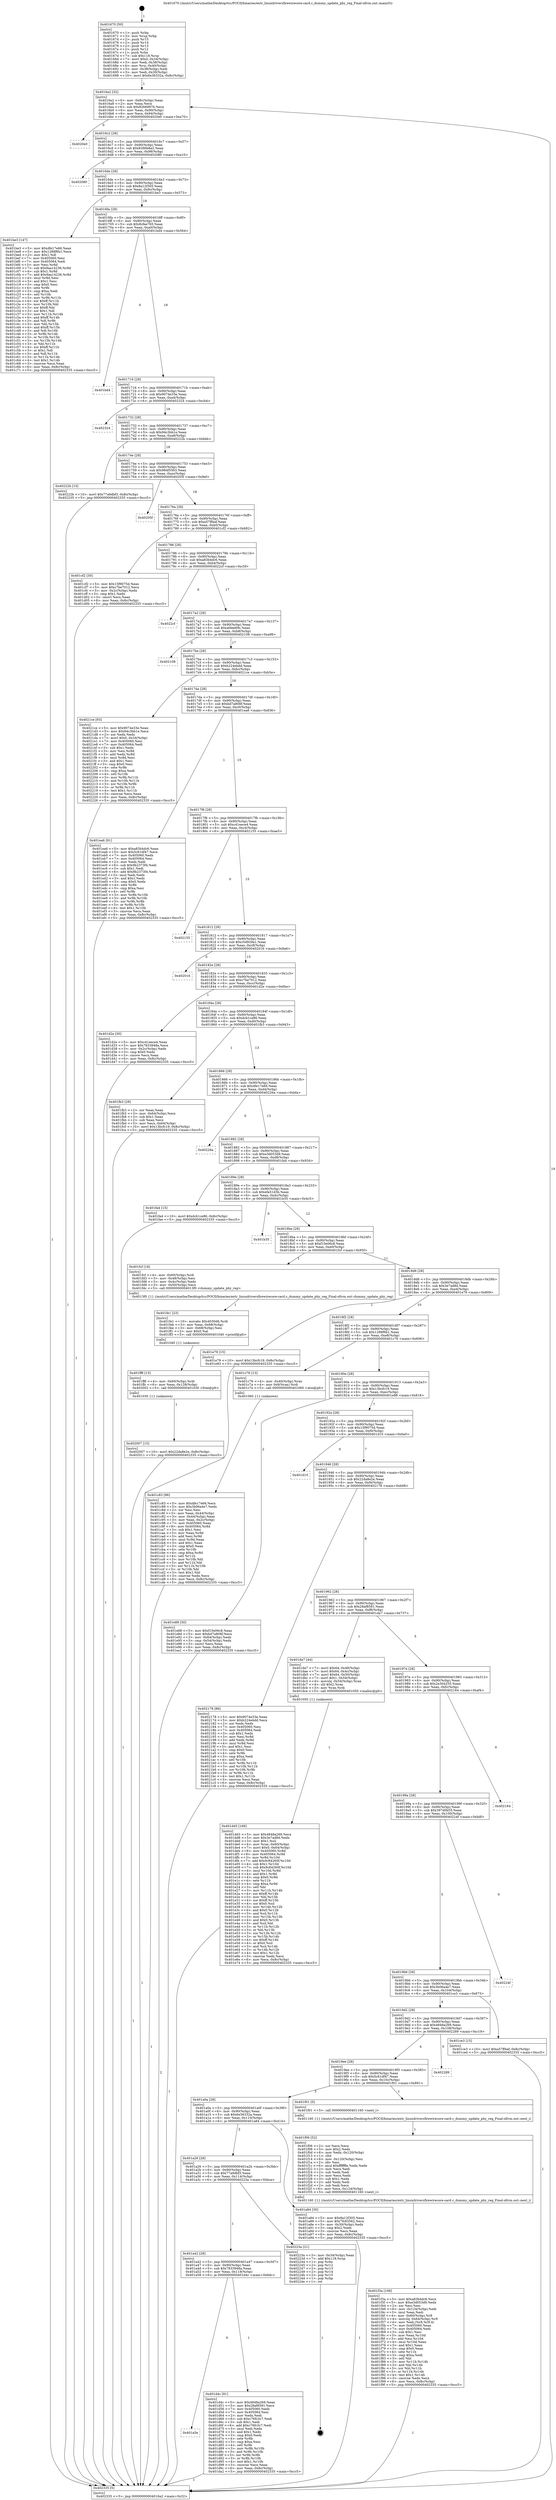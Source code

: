digraph "0x401670" {
  label = "0x401670 (/mnt/c/Users/mathe/Desktop/tcc/POCII/binaries/extr_linuxdriversfirewirecore-card.c_dummy_update_phy_reg_Final-ollvm.out::main(0))"
  labelloc = "t"
  node[shape=record]

  Entry [label="",width=0.3,height=0.3,shape=circle,fillcolor=black,style=filled]
  "0x4016a2" [label="{
     0x4016a2 [32]\l
     | [instrs]\l
     &nbsp;&nbsp;0x4016a2 \<+6\>: mov -0x8c(%rbp),%eax\l
     &nbsp;&nbsp;0x4016a8 \<+2\>: mov %eax,%ecx\l
     &nbsp;&nbsp;0x4016aa \<+6\>: sub $0x82669976,%ecx\l
     &nbsp;&nbsp;0x4016b0 \<+6\>: mov %eax,-0x90(%rbp)\l
     &nbsp;&nbsp;0x4016b6 \<+6\>: mov %ecx,-0x94(%rbp)\l
     &nbsp;&nbsp;0x4016bc \<+6\>: je 00000000004020e0 \<main+0xa70\>\l
  }"]
  "0x4020e0" [label="{
     0x4020e0\l
  }", style=dashed]
  "0x4016c2" [label="{
     0x4016c2 [28]\l
     | [instrs]\l
     &nbsp;&nbsp;0x4016c2 \<+5\>: jmp 00000000004016c7 \<main+0x57\>\l
     &nbsp;&nbsp;0x4016c7 \<+6\>: mov -0x90(%rbp),%eax\l
     &nbsp;&nbsp;0x4016cd \<+5\>: sub $0x8266b8a2,%eax\l
     &nbsp;&nbsp;0x4016d2 \<+6\>: mov %eax,-0x98(%rbp)\l
     &nbsp;&nbsp;0x4016d8 \<+6\>: je 0000000000402080 \<main+0xa10\>\l
  }"]
  Exit [label="",width=0.3,height=0.3,shape=circle,fillcolor=black,style=filled,peripheries=2]
  "0x402080" [label="{
     0x402080\l
  }", style=dashed]
  "0x4016de" [label="{
     0x4016de [28]\l
     | [instrs]\l
     &nbsp;&nbsp;0x4016de \<+5\>: jmp 00000000004016e3 \<main+0x73\>\l
     &nbsp;&nbsp;0x4016e3 \<+6\>: mov -0x90(%rbp),%eax\l
     &nbsp;&nbsp;0x4016e9 \<+5\>: sub $0x8a12f305,%eax\l
     &nbsp;&nbsp;0x4016ee \<+6\>: mov %eax,-0x9c(%rbp)\l
     &nbsp;&nbsp;0x4016f4 \<+6\>: je 0000000000401be3 \<main+0x573\>\l
  }"]
  "0x402007" [label="{
     0x402007 [15]\l
     | [instrs]\l
     &nbsp;&nbsp;0x402007 \<+10\>: movl $0x22da8e2e,-0x8c(%rbp)\l
     &nbsp;&nbsp;0x402011 \<+5\>: jmp 0000000000402335 \<main+0xcc5\>\l
  }"]
  "0x401be3" [label="{
     0x401be3 [147]\l
     | [instrs]\l
     &nbsp;&nbsp;0x401be3 \<+5\>: mov $0xdfe17e66,%eax\l
     &nbsp;&nbsp;0x401be8 \<+5\>: mov $0x1288f6b1,%ecx\l
     &nbsp;&nbsp;0x401bed \<+2\>: mov $0x1,%dl\l
     &nbsp;&nbsp;0x401bef \<+7\>: mov 0x405060,%esi\l
     &nbsp;&nbsp;0x401bf6 \<+7\>: mov 0x405064,%edi\l
     &nbsp;&nbsp;0x401bfd \<+3\>: mov %esi,%r8d\l
     &nbsp;&nbsp;0x401c00 \<+7\>: sub $0x9aa14236,%r8d\l
     &nbsp;&nbsp;0x401c07 \<+4\>: sub $0x1,%r8d\l
     &nbsp;&nbsp;0x401c0b \<+7\>: add $0x9aa14236,%r8d\l
     &nbsp;&nbsp;0x401c12 \<+4\>: imul %r8d,%esi\l
     &nbsp;&nbsp;0x401c16 \<+3\>: and $0x1,%esi\l
     &nbsp;&nbsp;0x401c19 \<+3\>: cmp $0x0,%esi\l
     &nbsp;&nbsp;0x401c1c \<+4\>: sete %r9b\l
     &nbsp;&nbsp;0x401c20 \<+3\>: cmp $0xa,%edi\l
     &nbsp;&nbsp;0x401c23 \<+4\>: setl %r10b\l
     &nbsp;&nbsp;0x401c27 \<+3\>: mov %r9b,%r11b\l
     &nbsp;&nbsp;0x401c2a \<+4\>: xor $0xff,%r11b\l
     &nbsp;&nbsp;0x401c2e \<+3\>: mov %r10b,%bl\l
     &nbsp;&nbsp;0x401c31 \<+3\>: xor $0xff,%bl\l
     &nbsp;&nbsp;0x401c34 \<+3\>: xor $0x1,%dl\l
     &nbsp;&nbsp;0x401c37 \<+3\>: mov %r11b,%r14b\l
     &nbsp;&nbsp;0x401c3a \<+4\>: and $0xff,%r14b\l
     &nbsp;&nbsp;0x401c3e \<+3\>: and %dl,%r9b\l
     &nbsp;&nbsp;0x401c41 \<+3\>: mov %bl,%r15b\l
     &nbsp;&nbsp;0x401c44 \<+4\>: and $0xff,%r15b\l
     &nbsp;&nbsp;0x401c48 \<+3\>: and %dl,%r10b\l
     &nbsp;&nbsp;0x401c4b \<+3\>: or %r9b,%r14b\l
     &nbsp;&nbsp;0x401c4e \<+3\>: or %r10b,%r15b\l
     &nbsp;&nbsp;0x401c51 \<+3\>: xor %r15b,%r14b\l
     &nbsp;&nbsp;0x401c54 \<+3\>: or %bl,%r11b\l
     &nbsp;&nbsp;0x401c57 \<+4\>: xor $0xff,%r11b\l
     &nbsp;&nbsp;0x401c5b \<+3\>: or $0x1,%dl\l
     &nbsp;&nbsp;0x401c5e \<+3\>: and %dl,%r11b\l
     &nbsp;&nbsp;0x401c61 \<+3\>: or %r11b,%r14b\l
     &nbsp;&nbsp;0x401c64 \<+4\>: test $0x1,%r14b\l
     &nbsp;&nbsp;0x401c68 \<+3\>: cmovne %ecx,%eax\l
     &nbsp;&nbsp;0x401c6b \<+6\>: mov %eax,-0x8c(%rbp)\l
     &nbsp;&nbsp;0x401c71 \<+5\>: jmp 0000000000402335 \<main+0xcc5\>\l
  }"]
  "0x4016fa" [label="{
     0x4016fa [28]\l
     | [instrs]\l
     &nbsp;&nbsp;0x4016fa \<+5\>: jmp 00000000004016ff \<main+0x8f\>\l
     &nbsp;&nbsp;0x4016ff \<+6\>: mov -0x90(%rbp),%eax\l
     &nbsp;&nbsp;0x401705 \<+5\>: sub $0x8cfee765,%eax\l
     &nbsp;&nbsp;0x40170a \<+6\>: mov %eax,-0xa0(%rbp)\l
     &nbsp;&nbsp;0x401710 \<+6\>: je 0000000000401bd4 \<main+0x564\>\l
  }"]
  "0x401ff8" [label="{
     0x401ff8 [15]\l
     | [instrs]\l
     &nbsp;&nbsp;0x401ff8 \<+4\>: mov -0x60(%rbp),%rdi\l
     &nbsp;&nbsp;0x401ffc \<+6\>: mov %eax,-0x128(%rbp)\l
     &nbsp;&nbsp;0x402002 \<+5\>: call 0000000000401030 \<free@plt\>\l
     | [calls]\l
     &nbsp;&nbsp;0x401030 \{1\} (unknown)\l
  }"]
  "0x401bd4" [label="{
     0x401bd4\l
  }", style=dashed]
  "0x401716" [label="{
     0x401716 [28]\l
     | [instrs]\l
     &nbsp;&nbsp;0x401716 \<+5\>: jmp 000000000040171b \<main+0xab\>\l
     &nbsp;&nbsp;0x40171b \<+6\>: mov -0x90(%rbp),%eax\l
     &nbsp;&nbsp;0x401721 \<+5\>: sub $0x9074e33e,%eax\l
     &nbsp;&nbsp;0x401726 \<+6\>: mov %eax,-0xa4(%rbp)\l
     &nbsp;&nbsp;0x40172c \<+6\>: je 0000000000402324 \<main+0xcb4\>\l
  }"]
  "0x401fe1" [label="{
     0x401fe1 [23]\l
     | [instrs]\l
     &nbsp;&nbsp;0x401fe1 \<+10\>: movabs $0x4030d6,%rdi\l
     &nbsp;&nbsp;0x401feb \<+3\>: mov %eax,-0x68(%rbp)\l
     &nbsp;&nbsp;0x401fee \<+3\>: mov -0x68(%rbp),%esi\l
     &nbsp;&nbsp;0x401ff1 \<+2\>: mov $0x0,%al\l
     &nbsp;&nbsp;0x401ff3 \<+5\>: call 0000000000401040 \<printf@plt\>\l
     | [calls]\l
     &nbsp;&nbsp;0x401040 \{1\} (unknown)\l
  }"]
  "0x402324" [label="{
     0x402324\l
  }", style=dashed]
  "0x401732" [label="{
     0x401732 [28]\l
     | [instrs]\l
     &nbsp;&nbsp;0x401732 \<+5\>: jmp 0000000000401737 \<main+0xc7\>\l
     &nbsp;&nbsp;0x401737 \<+6\>: mov -0x90(%rbp),%eax\l
     &nbsp;&nbsp;0x40173d \<+5\>: sub $0x94c3bb1e,%eax\l
     &nbsp;&nbsp;0x401742 \<+6\>: mov %eax,-0xa8(%rbp)\l
     &nbsp;&nbsp;0x401748 \<+6\>: je 000000000040222b \<main+0xbbb\>\l
  }"]
  "0x401f3a" [label="{
     0x401f3a [106]\l
     | [instrs]\l
     &nbsp;&nbsp;0x401f3a \<+5\>: mov $0xa83b4dc6,%ecx\l
     &nbsp;&nbsp;0x401f3f \<+5\>: mov $0xe3d053d9,%edx\l
     &nbsp;&nbsp;0x401f44 \<+2\>: xor %esi,%esi\l
     &nbsp;&nbsp;0x401f46 \<+6\>: mov -0x124(%rbp),%edi\l
     &nbsp;&nbsp;0x401f4c \<+3\>: imul %eax,%edi\l
     &nbsp;&nbsp;0x401f4f \<+4\>: mov -0x60(%rbp),%r8\l
     &nbsp;&nbsp;0x401f53 \<+4\>: movslq -0x64(%rbp),%r9\l
     &nbsp;&nbsp;0x401f57 \<+4\>: mov %edi,(%r8,%r9,4)\l
     &nbsp;&nbsp;0x401f5b \<+7\>: mov 0x405060,%eax\l
     &nbsp;&nbsp;0x401f62 \<+7\>: mov 0x405064,%edi\l
     &nbsp;&nbsp;0x401f69 \<+3\>: sub $0x1,%esi\l
     &nbsp;&nbsp;0x401f6c \<+3\>: mov %eax,%r10d\l
     &nbsp;&nbsp;0x401f6f \<+3\>: add %esi,%r10d\l
     &nbsp;&nbsp;0x401f72 \<+4\>: imul %r10d,%eax\l
     &nbsp;&nbsp;0x401f76 \<+3\>: and $0x1,%eax\l
     &nbsp;&nbsp;0x401f79 \<+3\>: cmp $0x0,%eax\l
     &nbsp;&nbsp;0x401f7c \<+4\>: sete %r11b\l
     &nbsp;&nbsp;0x401f80 \<+3\>: cmp $0xa,%edi\l
     &nbsp;&nbsp;0x401f83 \<+3\>: setl %bl\l
     &nbsp;&nbsp;0x401f86 \<+3\>: mov %r11b,%r14b\l
     &nbsp;&nbsp;0x401f89 \<+3\>: and %bl,%r14b\l
     &nbsp;&nbsp;0x401f8c \<+3\>: xor %bl,%r11b\l
     &nbsp;&nbsp;0x401f8f \<+3\>: or %r11b,%r14b\l
     &nbsp;&nbsp;0x401f92 \<+4\>: test $0x1,%r14b\l
     &nbsp;&nbsp;0x401f96 \<+3\>: cmovne %edx,%ecx\l
     &nbsp;&nbsp;0x401f99 \<+6\>: mov %ecx,-0x8c(%rbp)\l
     &nbsp;&nbsp;0x401f9f \<+5\>: jmp 0000000000402335 \<main+0xcc5\>\l
  }"]
  "0x40222b" [label="{
     0x40222b [15]\l
     | [instrs]\l
     &nbsp;&nbsp;0x40222b \<+10\>: movl $0x77a9dbf3,-0x8c(%rbp)\l
     &nbsp;&nbsp;0x402235 \<+5\>: jmp 0000000000402335 \<main+0xcc5\>\l
  }"]
  "0x40174e" [label="{
     0x40174e [28]\l
     | [instrs]\l
     &nbsp;&nbsp;0x40174e \<+5\>: jmp 0000000000401753 \<main+0xe3\>\l
     &nbsp;&nbsp;0x401753 \<+6\>: mov -0x90(%rbp),%eax\l
     &nbsp;&nbsp;0x401759 \<+5\>: sub $0x984f5563,%eax\l
     &nbsp;&nbsp;0x40175e \<+6\>: mov %eax,-0xac(%rbp)\l
     &nbsp;&nbsp;0x401764 \<+6\>: je 000000000040205f \<main+0x9ef\>\l
  }"]
  "0x401f06" [label="{
     0x401f06 [52]\l
     | [instrs]\l
     &nbsp;&nbsp;0x401f06 \<+2\>: xor %ecx,%ecx\l
     &nbsp;&nbsp;0x401f08 \<+5\>: mov $0x2,%edx\l
     &nbsp;&nbsp;0x401f0d \<+6\>: mov %edx,-0x120(%rbp)\l
     &nbsp;&nbsp;0x401f13 \<+1\>: cltd\l
     &nbsp;&nbsp;0x401f14 \<+6\>: mov -0x120(%rbp),%esi\l
     &nbsp;&nbsp;0x401f1a \<+2\>: idiv %esi\l
     &nbsp;&nbsp;0x401f1c \<+6\>: imul $0xfffffffe,%edx,%edx\l
     &nbsp;&nbsp;0x401f22 \<+2\>: mov %ecx,%edi\l
     &nbsp;&nbsp;0x401f24 \<+2\>: sub %edx,%edi\l
     &nbsp;&nbsp;0x401f26 \<+2\>: mov %ecx,%edx\l
     &nbsp;&nbsp;0x401f28 \<+3\>: sub $0x1,%edx\l
     &nbsp;&nbsp;0x401f2b \<+2\>: add %edx,%edi\l
     &nbsp;&nbsp;0x401f2d \<+2\>: sub %edi,%ecx\l
     &nbsp;&nbsp;0x401f2f \<+6\>: mov %ecx,-0x124(%rbp)\l
     &nbsp;&nbsp;0x401f35 \<+5\>: call 0000000000401160 \<next_i\>\l
     | [calls]\l
     &nbsp;&nbsp;0x401160 \{1\} (/mnt/c/Users/mathe/Desktop/tcc/POCII/binaries/extr_linuxdriversfirewirecore-card.c_dummy_update_phy_reg_Final-ollvm.out::next_i)\l
  }"]
  "0x40205f" [label="{
     0x40205f\l
  }", style=dashed]
  "0x40176a" [label="{
     0x40176a [28]\l
     | [instrs]\l
     &nbsp;&nbsp;0x40176a \<+5\>: jmp 000000000040176f \<main+0xff\>\l
     &nbsp;&nbsp;0x40176f \<+6\>: mov -0x90(%rbp),%eax\l
     &nbsp;&nbsp;0x401775 \<+5\>: sub $0xa57ff4af,%eax\l
     &nbsp;&nbsp;0x40177a \<+6\>: mov %eax,-0xb0(%rbp)\l
     &nbsp;&nbsp;0x401780 \<+6\>: je 0000000000401cf2 \<main+0x682\>\l
  }"]
  "0x401dd3" [label="{
     0x401dd3 [166]\l
     | [instrs]\l
     &nbsp;&nbsp;0x401dd3 \<+5\>: mov $0x4848a269,%ecx\l
     &nbsp;&nbsp;0x401dd8 \<+5\>: mov $0x3e7ad8d,%edx\l
     &nbsp;&nbsp;0x401ddd \<+3\>: mov $0x1,%sil\l
     &nbsp;&nbsp;0x401de0 \<+4\>: mov %rax,-0x60(%rbp)\l
     &nbsp;&nbsp;0x401de4 \<+7\>: movl $0x0,-0x64(%rbp)\l
     &nbsp;&nbsp;0x401deb \<+8\>: mov 0x405060,%r8d\l
     &nbsp;&nbsp;0x401df3 \<+8\>: mov 0x405064,%r9d\l
     &nbsp;&nbsp;0x401dfb \<+3\>: mov %r8d,%r10d\l
     &nbsp;&nbsp;0x401dfe \<+7\>: add $0x9c84260f,%r10d\l
     &nbsp;&nbsp;0x401e05 \<+4\>: sub $0x1,%r10d\l
     &nbsp;&nbsp;0x401e09 \<+7\>: sub $0x9c84260f,%r10d\l
     &nbsp;&nbsp;0x401e10 \<+4\>: imul %r10d,%r8d\l
     &nbsp;&nbsp;0x401e14 \<+4\>: and $0x1,%r8d\l
     &nbsp;&nbsp;0x401e18 \<+4\>: cmp $0x0,%r8d\l
     &nbsp;&nbsp;0x401e1c \<+4\>: sete %r11b\l
     &nbsp;&nbsp;0x401e20 \<+4\>: cmp $0xa,%r9d\l
     &nbsp;&nbsp;0x401e24 \<+3\>: setl %bl\l
     &nbsp;&nbsp;0x401e27 \<+3\>: mov %r11b,%r14b\l
     &nbsp;&nbsp;0x401e2a \<+4\>: xor $0xff,%r14b\l
     &nbsp;&nbsp;0x401e2e \<+3\>: mov %bl,%r15b\l
     &nbsp;&nbsp;0x401e31 \<+4\>: xor $0xff,%r15b\l
     &nbsp;&nbsp;0x401e35 \<+4\>: xor $0x0,%sil\l
     &nbsp;&nbsp;0x401e39 \<+3\>: mov %r14b,%r12b\l
     &nbsp;&nbsp;0x401e3c \<+4\>: and $0x0,%r12b\l
     &nbsp;&nbsp;0x401e40 \<+3\>: and %sil,%r11b\l
     &nbsp;&nbsp;0x401e43 \<+3\>: mov %r15b,%r13b\l
     &nbsp;&nbsp;0x401e46 \<+4\>: and $0x0,%r13b\l
     &nbsp;&nbsp;0x401e4a \<+3\>: and %sil,%bl\l
     &nbsp;&nbsp;0x401e4d \<+3\>: or %r11b,%r12b\l
     &nbsp;&nbsp;0x401e50 \<+3\>: or %bl,%r13b\l
     &nbsp;&nbsp;0x401e53 \<+3\>: xor %r13b,%r12b\l
     &nbsp;&nbsp;0x401e56 \<+3\>: or %r15b,%r14b\l
     &nbsp;&nbsp;0x401e59 \<+4\>: xor $0xff,%r14b\l
     &nbsp;&nbsp;0x401e5d \<+4\>: or $0x0,%sil\l
     &nbsp;&nbsp;0x401e61 \<+3\>: and %sil,%r14b\l
     &nbsp;&nbsp;0x401e64 \<+3\>: or %r14b,%r12b\l
     &nbsp;&nbsp;0x401e67 \<+4\>: test $0x1,%r12b\l
     &nbsp;&nbsp;0x401e6b \<+3\>: cmovne %edx,%ecx\l
     &nbsp;&nbsp;0x401e6e \<+6\>: mov %ecx,-0x8c(%rbp)\l
     &nbsp;&nbsp;0x401e74 \<+5\>: jmp 0000000000402335 \<main+0xcc5\>\l
  }"]
  "0x401cf2" [label="{
     0x401cf2 [30]\l
     | [instrs]\l
     &nbsp;&nbsp;0x401cf2 \<+5\>: mov $0x15f9075d,%eax\l
     &nbsp;&nbsp;0x401cf7 \<+5\>: mov $0xc7be7012,%ecx\l
     &nbsp;&nbsp;0x401cfc \<+3\>: mov -0x2c(%rbp),%edx\l
     &nbsp;&nbsp;0x401cff \<+3\>: cmp $0x1,%edx\l
     &nbsp;&nbsp;0x401d02 \<+3\>: cmovl %ecx,%eax\l
     &nbsp;&nbsp;0x401d05 \<+6\>: mov %eax,-0x8c(%rbp)\l
     &nbsp;&nbsp;0x401d0b \<+5\>: jmp 0000000000402335 \<main+0xcc5\>\l
  }"]
  "0x401786" [label="{
     0x401786 [28]\l
     | [instrs]\l
     &nbsp;&nbsp;0x401786 \<+5\>: jmp 000000000040178b \<main+0x11b\>\l
     &nbsp;&nbsp;0x40178b \<+6\>: mov -0x90(%rbp),%eax\l
     &nbsp;&nbsp;0x401791 \<+5\>: sub $0xa83b4dc6,%eax\l
     &nbsp;&nbsp;0x401796 \<+6\>: mov %eax,-0xb4(%rbp)\l
     &nbsp;&nbsp;0x40179c \<+6\>: je 00000000004022cf \<main+0xc5f\>\l
  }"]
  "0x401a5e" [label="{
     0x401a5e\l
  }", style=dashed]
  "0x4022cf" [label="{
     0x4022cf\l
  }", style=dashed]
  "0x4017a2" [label="{
     0x4017a2 [28]\l
     | [instrs]\l
     &nbsp;&nbsp;0x4017a2 \<+5\>: jmp 00000000004017a7 \<main+0x137\>\l
     &nbsp;&nbsp;0x4017a7 \<+6\>: mov -0x90(%rbp),%eax\l
     &nbsp;&nbsp;0x4017ad \<+5\>: sub $0xafdee69c,%eax\l
     &nbsp;&nbsp;0x4017b2 \<+6\>: mov %eax,-0xb8(%rbp)\l
     &nbsp;&nbsp;0x4017b8 \<+6\>: je 0000000000402108 \<main+0xa98\>\l
  }"]
  "0x401d4c" [label="{
     0x401d4c [91]\l
     | [instrs]\l
     &nbsp;&nbsp;0x401d4c \<+5\>: mov $0x4848a269,%eax\l
     &nbsp;&nbsp;0x401d51 \<+5\>: mov $0x28af8581,%ecx\l
     &nbsp;&nbsp;0x401d56 \<+7\>: mov 0x405060,%edx\l
     &nbsp;&nbsp;0x401d5d \<+7\>: mov 0x405064,%esi\l
     &nbsp;&nbsp;0x401d64 \<+2\>: mov %edx,%edi\l
     &nbsp;&nbsp;0x401d66 \<+6\>: sub $0xc76fc3c7,%edi\l
     &nbsp;&nbsp;0x401d6c \<+3\>: sub $0x1,%edi\l
     &nbsp;&nbsp;0x401d6f \<+6\>: add $0xc76fc3c7,%edi\l
     &nbsp;&nbsp;0x401d75 \<+3\>: imul %edi,%edx\l
     &nbsp;&nbsp;0x401d78 \<+3\>: and $0x1,%edx\l
     &nbsp;&nbsp;0x401d7b \<+3\>: cmp $0x0,%edx\l
     &nbsp;&nbsp;0x401d7e \<+4\>: sete %r8b\l
     &nbsp;&nbsp;0x401d82 \<+3\>: cmp $0xa,%esi\l
     &nbsp;&nbsp;0x401d85 \<+4\>: setl %r9b\l
     &nbsp;&nbsp;0x401d89 \<+3\>: mov %r8b,%r10b\l
     &nbsp;&nbsp;0x401d8c \<+3\>: and %r9b,%r10b\l
     &nbsp;&nbsp;0x401d8f \<+3\>: xor %r9b,%r8b\l
     &nbsp;&nbsp;0x401d92 \<+3\>: or %r8b,%r10b\l
     &nbsp;&nbsp;0x401d95 \<+4\>: test $0x1,%r10b\l
     &nbsp;&nbsp;0x401d99 \<+3\>: cmovne %ecx,%eax\l
     &nbsp;&nbsp;0x401d9c \<+6\>: mov %eax,-0x8c(%rbp)\l
     &nbsp;&nbsp;0x401da2 \<+5\>: jmp 0000000000402335 \<main+0xcc5\>\l
  }"]
  "0x402108" [label="{
     0x402108\l
  }", style=dashed]
  "0x4017be" [label="{
     0x4017be [28]\l
     | [instrs]\l
     &nbsp;&nbsp;0x4017be \<+5\>: jmp 00000000004017c3 \<main+0x153\>\l
     &nbsp;&nbsp;0x4017c3 \<+6\>: mov -0x90(%rbp),%eax\l
     &nbsp;&nbsp;0x4017c9 \<+5\>: sub $0xb224ebdd,%eax\l
     &nbsp;&nbsp;0x4017ce \<+6\>: mov %eax,-0xbc(%rbp)\l
     &nbsp;&nbsp;0x4017d4 \<+6\>: je 00000000004021ce \<main+0xb5e\>\l
  }"]
  "0x401a42" [label="{
     0x401a42 [28]\l
     | [instrs]\l
     &nbsp;&nbsp;0x401a42 \<+5\>: jmp 0000000000401a47 \<main+0x3d7\>\l
     &nbsp;&nbsp;0x401a47 \<+6\>: mov -0x90(%rbp),%eax\l
     &nbsp;&nbsp;0x401a4d \<+5\>: sub $0x7833948a,%eax\l
     &nbsp;&nbsp;0x401a52 \<+6\>: mov %eax,-0x118(%rbp)\l
     &nbsp;&nbsp;0x401a58 \<+6\>: je 0000000000401d4c \<main+0x6dc\>\l
  }"]
  "0x4021ce" [label="{
     0x4021ce [93]\l
     | [instrs]\l
     &nbsp;&nbsp;0x4021ce \<+5\>: mov $0x9074e33e,%eax\l
     &nbsp;&nbsp;0x4021d3 \<+5\>: mov $0x94c3bb1e,%ecx\l
     &nbsp;&nbsp;0x4021d8 \<+2\>: xor %edx,%edx\l
     &nbsp;&nbsp;0x4021da \<+7\>: movl $0x0,-0x34(%rbp)\l
     &nbsp;&nbsp;0x4021e1 \<+7\>: mov 0x405060,%esi\l
     &nbsp;&nbsp;0x4021e8 \<+7\>: mov 0x405064,%edi\l
     &nbsp;&nbsp;0x4021ef \<+3\>: sub $0x1,%edx\l
     &nbsp;&nbsp;0x4021f2 \<+3\>: mov %esi,%r8d\l
     &nbsp;&nbsp;0x4021f5 \<+3\>: add %edx,%r8d\l
     &nbsp;&nbsp;0x4021f8 \<+4\>: imul %r8d,%esi\l
     &nbsp;&nbsp;0x4021fc \<+3\>: and $0x1,%esi\l
     &nbsp;&nbsp;0x4021ff \<+3\>: cmp $0x0,%esi\l
     &nbsp;&nbsp;0x402202 \<+4\>: sete %r9b\l
     &nbsp;&nbsp;0x402206 \<+3\>: cmp $0xa,%edi\l
     &nbsp;&nbsp;0x402209 \<+4\>: setl %r10b\l
     &nbsp;&nbsp;0x40220d \<+3\>: mov %r9b,%r11b\l
     &nbsp;&nbsp;0x402210 \<+3\>: and %r10b,%r11b\l
     &nbsp;&nbsp;0x402213 \<+3\>: xor %r10b,%r9b\l
     &nbsp;&nbsp;0x402216 \<+3\>: or %r9b,%r11b\l
     &nbsp;&nbsp;0x402219 \<+4\>: test $0x1,%r11b\l
     &nbsp;&nbsp;0x40221d \<+3\>: cmovne %ecx,%eax\l
     &nbsp;&nbsp;0x402220 \<+6\>: mov %eax,-0x8c(%rbp)\l
     &nbsp;&nbsp;0x402226 \<+5\>: jmp 0000000000402335 \<main+0xcc5\>\l
  }"]
  "0x4017da" [label="{
     0x4017da [28]\l
     | [instrs]\l
     &nbsp;&nbsp;0x4017da \<+5\>: jmp 00000000004017df \<main+0x16f\>\l
     &nbsp;&nbsp;0x4017df \<+6\>: mov -0x90(%rbp),%eax\l
     &nbsp;&nbsp;0x4017e5 \<+5\>: sub $0xbd7a808f,%eax\l
     &nbsp;&nbsp;0x4017ea \<+6\>: mov %eax,-0xc0(%rbp)\l
     &nbsp;&nbsp;0x4017f0 \<+6\>: je 0000000000401ea6 \<main+0x836\>\l
  }"]
  "0x40223a" [label="{
     0x40223a [21]\l
     | [instrs]\l
     &nbsp;&nbsp;0x40223a \<+3\>: mov -0x34(%rbp),%eax\l
     &nbsp;&nbsp;0x40223d \<+7\>: add $0x118,%rsp\l
     &nbsp;&nbsp;0x402244 \<+1\>: pop %rbx\l
     &nbsp;&nbsp;0x402245 \<+2\>: pop %r12\l
     &nbsp;&nbsp;0x402247 \<+2\>: pop %r13\l
     &nbsp;&nbsp;0x402249 \<+2\>: pop %r14\l
     &nbsp;&nbsp;0x40224b \<+2\>: pop %r15\l
     &nbsp;&nbsp;0x40224d \<+1\>: pop %rbp\l
     &nbsp;&nbsp;0x40224e \<+1\>: ret\l
  }"]
  "0x401ea6" [label="{
     0x401ea6 [91]\l
     | [instrs]\l
     &nbsp;&nbsp;0x401ea6 \<+5\>: mov $0xa83b4dc6,%eax\l
     &nbsp;&nbsp;0x401eab \<+5\>: mov $0x5c61df47,%ecx\l
     &nbsp;&nbsp;0x401eb0 \<+7\>: mov 0x405060,%edx\l
     &nbsp;&nbsp;0x401eb7 \<+7\>: mov 0x405064,%esi\l
     &nbsp;&nbsp;0x401ebe \<+2\>: mov %edx,%edi\l
     &nbsp;&nbsp;0x401ec0 \<+6\>: sub $0x9b2373f4,%edi\l
     &nbsp;&nbsp;0x401ec6 \<+3\>: sub $0x1,%edi\l
     &nbsp;&nbsp;0x401ec9 \<+6\>: add $0x9b2373f4,%edi\l
     &nbsp;&nbsp;0x401ecf \<+3\>: imul %edi,%edx\l
     &nbsp;&nbsp;0x401ed2 \<+3\>: and $0x1,%edx\l
     &nbsp;&nbsp;0x401ed5 \<+3\>: cmp $0x0,%edx\l
     &nbsp;&nbsp;0x401ed8 \<+4\>: sete %r8b\l
     &nbsp;&nbsp;0x401edc \<+3\>: cmp $0xa,%esi\l
     &nbsp;&nbsp;0x401edf \<+4\>: setl %r9b\l
     &nbsp;&nbsp;0x401ee3 \<+3\>: mov %r8b,%r10b\l
     &nbsp;&nbsp;0x401ee6 \<+3\>: and %r9b,%r10b\l
     &nbsp;&nbsp;0x401ee9 \<+3\>: xor %r9b,%r8b\l
     &nbsp;&nbsp;0x401eec \<+3\>: or %r8b,%r10b\l
     &nbsp;&nbsp;0x401eef \<+4\>: test $0x1,%r10b\l
     &nbsp;&nbsp;0x401ef3 \<+3\>: cmovne %ecx,%eax\l
     &nbsp;&nbsp;0x401ef6 \<+6\>: mov %eax,-0x8c(%rbp)\l
     &nbsp;&nbsp;0x401efc \<+5\>: jmp 0000000000402335 \<main+0xcc5\>\l
  }"]
  "0x4017f6" [label="{
     0x4017f6 [28]\l
     | [instrs]\l
     &nbsp;&nbsp;0x4017f6 \<+5\>: jmp 00000000004017fb \<main+0x18b\>\l
     &nbsp;&nbsp;0x4017fb \<+6\>: mov -0x90(%rbp),%eax\l
     &nbsp;&nbsp;0x401801 \<+5\>: sub $0xc41eece4,%eax\l
     &nbsp;&nbsp;0x401806 \<+6\>: mov %eax,-0xc4(%rbp)\l
     &nbsp;&nbsp;0x40180c \<+6\>: je 0000000000402155 \<main+0xae5\>\l
  }"]
  "0x401c83" [label="{
     0x401c83 [96]\l
     | [instrs]\l
     &nbsp;&nbsp;0x401c83 \<+5\>: mov $0xdfe17e66,%ecx\l
     &nbsp;&nbsp;0x401c88 \<+5\>: mov $0x3b06a4e7,%edx\l
     &nbsp;&nbsp;0x401c8d \<+2\>: xor %esi,%esi\l
     &nbsp;&nbsp;0x401c8f \<+3\>: mov %eax,-0x44(%rbp)\l
     &nbsp;&nbsp;0x401c92 \<+3\>: mov -0x44(%rbp),%eax\l
     &nbsp;&nbsp;0x401c95 \<+3\>: mov %eax,-0x2c(%rbp)\l
     &nbsp;&nbsp;0x401c98 \<+7\>: mov 0x405060,%eax\l
     &nbsp;&nbsp;0x401c9f \<+8\>: mov 0x405064,%r8d\l
     &nbsp;&nbsp;0x401ca7 \<+3\>: sub $0x1,%esi\l
     &nbsp;&nbsp;0x401caa \<+3\>: mov %eax,%r9d\l
     &nbsp;&nbsp;0x401cad \<+3\>: add %esi,%r9d\l
     &nbsp;&nbsp;0x401cb0 \<+4\>: imul %r9d,%eax\l
     &nbsp;&nbsp;0x401cb4 \<+3\>: and $0x1,%eax\l
     &nbsp;&nbsp;0x401cb7 \<+3\>: cmp $0x0,%eax\l
     &nbsp;&nbsp;0x401cba \<+4\>: sete %r10b\l
     &nbsp;&nbsp;0x401cbe \<+4\>: cmp $0xa,%r8d\l
     &nbsp;&nbsp;0x401cc2 \<+4\>: setl %r11b\l
     &nbsp;&nbsp;0x401cc6 \<+3\>: mov %r10b,%bl\l
     &nbsp;&nbsp;0x401cc9 \<+3\>: and %r11b,%bl\l
     &nbsp;&nbsp;0x401ccc \<+3\>: xor %r11b,%r10b\l
     &nbsp;&nbsp;0x401ccf \<+3\>: or %r10b,%bl\l
     &nbsp;&nbsp;0x401cd2 \<+3\>: test $0x1,%bl\l
     &nbsp;&nbsp;0x401cd5 \<+3\>: cmovne %edx,%ecx\l
     &nbsp;&nbsp;0x401cd8 \<+6\>: mov %ecx,-0x8c(%rbp)\l
     &nbsp;&nbsp;0x401cde \<+5\>: jmp 0000000000402335 \<main+0xcc5\>\l
  }"]
  "0x402155" [label="{
     0x402155\l
  }", style=dashed]
  "0x401812" [label="{
     0x401812 [28]\l
     | [instrs]\l
     &nbsp;&nbsp;0x401812 \<+5\>: jmp 0000000000401817 \<main+0x1a7\>\l
     &nbsp;&nbsp;0x401817 \<+6\>: mov -0x90(%rbp),%eax\l
     &nbsp;&nbsp;0x40181d \<+5\>: sub $0xc5d929a1,%eax\l
     &nbsp;&nbsp;0x401822 \<+6\>: mov %eax,-0xc8(%rbp)\l
     &nbsp;&nbsp;0x401828 \<+6\>: je 0000000000402016 \<main+0x9a6\>\l
  }"]
  "0x401670" [label="{
     0x401670 [50]\l
     | [instrs]\l
     &nbsp;&nbsp;0x401670 \<+1\>: push %rbp\l
     &nbsp;&nbsp;0x401671 \<+3\>: mov %rsp,%rbp\l
     &nbsp;&nbsp;0x401674 \<+2\>: push %r15\l
     &nbsp;&nbsp;0x401676 \<+2\>: push %r14\l
     &nbsp;&nbsp;0x401678 \<+2\>: push %r13\l
     &nbsp;&nbsp;0x40167a \<+2\>: push %r12\l
     &nbsp;&nbsp;0x40167c \<+1\>: push %rbx\l
     &nbsp;&nbsp;0x40167d \<+7\>: sub $0x118,%rsp\l
     &nbsp;&nbsp;0x401684 \<+7\>: movl $0x0,-0x34(%rbp)\l
     &nbsp;&nbsp;0x40168b \<+3\>: mov %edi,-0x38(%rbp)\l
     &nbsp;&nbsp;0x40168e \<+4\>: mov %rsi,-0x40(%rbp)\l
     &nbsp;&nbsp;0x401692 \<+3\>: mov -0x38(%rbp),%edi\l
     &nbsp;&nbsp;0x401695 \<+3\>: mov %edi,-0x30(%rbp)\l
     &nbsp;&nbsp;0x401698 \<+10\>: movl $0x6e36332a,-0x8c(%rbp)\l
  }"]
  "0x402016" [label="{
     0x402016\l
  }", style=dashed]
  "0x40182e" [label="{
     0x40182e [28]\l
     | [instrs]\l
     &nbsp;&nbsp;0x40182e \<+5\>: jmp 0000000000401833 \<main+0x1c3\>\l
     &nbsp;&nbsp;0x401833 \<+6\>: mov -0x90(%rbp),%eax\l
     &nbsp;&nbsp;0x401839 \<+5\>: sub $0xc7be7012,%eax\l
     &nbsp;&nbsp;0x40183e \<+6\>: mov %eax,-0xcc(%rbp)\l
     &nbsp;&nbsp;0x401844 \<+6\>: je 0000000000401d2e \<main+0x6be\>\l
  }"]
  "0x402335" [label="{
     0x402335 [5]\l
     | [instrs]\l
     &nbsp;&nbsp;0x402335 \<+5\>: jmp 00000000004016a2 \<main+0x32\>\l
  }"]
  "0x401d2e" [label="{
     0x401d2e [30]\l
     | [instrs]\l
     &nbsp;&nbsp;0x401d2e \<+5\>: mov $0xc41eece4,%eax\l
     &nbsp;&nbsp;0x401d33 \<+5\>: mov $0x7833948a,%ecx\l
     &nbsp;&nbsp;0x401d38 \<+3\>: mov -0x2c(%rbp),%edx\l
     &nbsp;&nbsp;0x401d3b \<+3\>: cmp $0x0,%edx\l
     &nbsp;&nbsp;0x401d3e \<+3\>: cmove %ecx,%eax\l
     &nbsp;&nbsp;0x401d41 \<+6\>: mov %eax,-0x8c(%rbp)\l
     &nbsp;&nbsp;0x401d47 \<+5\>: jmp 0000000000402335 \<main+0xcc5\>\l
  }"]
  "0x40184a" [label="{
     0x40184a [28]\l
     | [instrs]\l
     &nbsp;&nbsp;0x40184a \<+5\>: jmp 000000000040184f \<main+0x1df\>\l
     &nbsp;&nbsp;0x40184f \<+6\>: mov -0x90(%rbp),%eax\l
     &nbsp;&nbsp;0x401855 \<+5\>: sub $0xdcb1ce86,%eax\l
     &nbsp;&nbsp;0x40185a \<+6\>: mov %eax,-0xd0(%rbp)\l
     &nbsp;&nbsp;0x401860 \<+6\>: je 0000000000401fb3 \<main+0x943\>\l
  }"]
  "0x401a26" [label="{
     0x401a26 [28]\l
     | [instrs]\l
     &nbsp;&nbsp;0x401a26 \<+5\>: jmp 0000000000401a2b \<main+0x3bb\>\l
     &nbsp;&nbsp;0x401a2b \<+6\>: mov -0x90(%rbp),%eax\l
     &nbsp;&nbsp;0x401a31 \<+5\>: sub $0x77a9dbf3,%eax\l
     &nbsp;&nbsp;0x401a36 \<+6\>: mov %eax,-0x114(%rbp)\l
     &nbsp;&nbsp;0x401a3c \<+6\>: je 000000000040223a \<main+0xbca\>\l
  }"]
  "0x401fb3" [label="{
     0x401fb3 [28]\l
     | [instrs]\l
     &nbsp;&nbsp;0x401fb3 \<+2\>: xor %eax,%eax\l
     &nbsp;&nbsp;0x401fb5 \<+3\>: mov -0x64(%rbp),%ecx\l
     &nbsp;&nbsp;0x401fb8 \<+3\>: sub $0x1,%eax\l
     &nbsp;&nbsp;0x401fbb \<+2\>: sub %eax,%ecx\l
     &nbsp;&nbsp;0x401fbd \<+3\>: mov %ecx,-0x64(%rbp)\l
     &nbsp;&nbsp;0x401fc0 \<+10\>: movl $0x13bcfc19,-0x8c(%rbp)\l
     &nbsp;&nbsp;0x401fca \<+5\>: jmp 0000000000402335 \<main+0xcc5\>\l
  }"]
  "0x401866" [label="{
     0x401866 [28]\l
     | [instrs]\l
     &nbsp;&nbsp;0x401866 \<+5\>: jmp 000000000040186b \<main+0x1fb\>\l
     &nbsp;&nbsp;0x40186b \<+6\>: mov -0x90(%rbp),%eax\l
     &nbsp;&nbsp;0x401871 \<+5\>: sub $0xdfe17e66,%eax\l
     &nbsp;&nbsp;0x401876 \<+6\>: mov %eax,-0xd4(%rbp)\l
     &nbsp;&nbsp;0x40187c \<+6\>: je 000000000040226a \<main+0xbfa\>\l
  }"]
  "0x401a84" [label="{
     0x401a84 [30]\l
     | [instrs]\l
     &nbsp;&nbsp;0x401a84 \<+5\>: mov $0x8a12f305,%eax\l
     &nbsp;&nbsp;0x401a89 \<+5\>: mov $0x7fc83562,%ecx\l
     &nbsp;&nbsp;0x401a8e \<+3\>: mov -0x30(%rbp),%edx\l
     &nbsp;&nbsp;0x401a91 \<+3\>: cmp $0x2,%edx\l
     &nbsp;&nbsp;0x401a94 \<+3\>: cmovne %ecx,%eax\l
     &nbsp;&nbsp;0x401a97 \<+6\>: mov %eax,-0x8c(%rbp)\l
     &nbsp;&nbsp;0x401a9d \<+5\>: jmp 0000000000402335 \<main+0xcc5\>\l
  }"]
  "0x40226a" [label="{
     0x40226a\l
  }", style=dashed]
  "0x401882" [label="{
     0x401882 [28]\l
     | [instrs]\l
     &nbsp;&nbsp;0x401882 \<+5\>: jmp 0000000000401887 \<main+0x217\>\l
     &nbsp;&nbsp;0x401887 \<+6\>: mov -0x90(%rbp),%eax\l
     &nbsp;&nbsp;0x40188d \<+5\>: sub $0xe3d053d9,%eax\l
     &nbsp;&nbsp;0x401892 \<+6\>: mov %eax,-0xd8(%rbp)\l
     &nbsp;&nbsp;0x401898 \<+6\>: je 0000000000401fa4 \<main+0x934\>\l
  }"]
  "0x401a0a" [label="{
     0x401a0a [28]\l
     | [instrs]\l
     &nbsp;&nbsp;0x401a0a \<+5\>: jmp 0000000000401a0f \<main+0x39f\>\l
     &nbsp;&nbsp;0x401a0f \<+6\>: mov -0x90(%rbp),%eax\l
     &nbsp;&nbsp;0x401a15 \<+5\>: sub $0x6e36332a,%eax\l
     &nbsp;&nbsp;0x401a1a \<+6\>: mov %eax,-0x110(%rbp)\l
     &nbsp;&nbsp;0x401a20 \<+6\>: je 0000000000401a84 \<main+0x414\>\l
  }"]
  "0x401fa4" [label="{
     0x401fa4 [15]\l
     | [instrs]\l
     &nbsp;&nbsp;0x401fa4 \<+10\>: movl $0xdcb1ce86,-0x8c(%rbp)\l
     &nbsp;&nbsp;0x401fae \<+5\>: jmp 0000000000402335 \<main+0xcc5\>\l
  }"]
  "0x40189e" [label="{
     0x40189e [28]\l
     | [instrs]\l
     &nbsp;&nbsp;0x40189e \<+5\>: jmp 00000000004018a3 \<main+0x233\>\l
     &nbsp;&nbsp;0x4018a3 \<+6\>: mov -0x90(%rbp),%eax\l
     &nbsp;&nbsp;0x4018a9 \<+5\>: sub $0xefa51d3b,%eax\l
     &nbsp;&nbsp;0x4018ae \<+6\>: mov %eax,-0xdc(%rbp)\l
     &nbsp;&nbsp;0x4018b4 \<+6\>: je 0000000000401b35 \<main+0x4c5\>\l
  }"]
  "0x401f01" [label="{
     0x401f01 [5]\l
     | [instrs]\l
     &nbsp;&nbsp;0x401f01 \<+5\>: call 0000000000401160 \<next_i\>\l
     | [calls]\l
     &nbsp;&nbsp;0x401160 \{1\} (/mnt/c/Users/mathe/Desktop/tcc/POCII/binaries/extr_linuxdriversfirewirecore-card.c_dummy_update_phy_reg_Final-ollvm.out::next_i)\l
  }"]
  "0x401b35" [label="{
     0x401b35\l
  }", style=dashed]
  "0x4018ba" [label="{
     0x4018ba [28]\l
     | [instrs]\l
     &nbsp;&nbsp;0x4018ba \<+5\>: jmp 00000000004018bf \<main+0x24f\>\l
     &nbsp;&nbsp;0x4018bf \<+6\>: mov -0x90(%rbp),%eax\l
     &nbsp;&nbsp;0x4018c5 \<+5\>: sub $0xf10e06c8,%eax\l
     &nbsp;&nbsp;0x4018ca \<+6\>: mov %eax,-0xe0(%rbp)\l
     &nbsp;&nbsp;0x4018d0 \<+6\>: je 0000000000401fcf \<main+0x95f\>\l
  }"]
  "0x4019ee" [label="{
     0x4019ee [28]\l
     | [instrs]\l
     &nbsp;&nbsp;0x4019ee \<+5\>: jmp 00000000004019f3 \<main+0x383\>\l
     &nbsp;&nbsp;0x4019f3 \<+6\>: mov -0x90(%rbp),%eax\l
     &nbsp;&nbsp;0x4019f9 \<+5\>: sub $0x5c61df47,%eax\l
     &nbsp;&nbsp;0x4019fe \<+6\>: mov %eax,-0x10c(%rbp)\l
     &nbsp;&nbsp;0x401a04 \<+6\>: je 0000000000401f01 \<main+0x891\>\l
  }"]
  "0x401fcf" [label="{
     0x401fcf [18]\l
     | [instrs]\l
     &nbsp;&nbsp;0x401fcf \<+4\>: mov -0x60(%rbp),%rdi\l
     &nbsp;&nbsp;0x401fd3 \<+3\>: mov -0x48(%rbp),%esi\l
     &nbsp;&nbsp;0x401fd6 \<+3\>: mov -0x4c(%rbp),%edx\l
     &nbsp;&nbsp;0x401fd9 \<+3\>: mov -0x50(%rbp),%ecx\l
     &nbsp;&nbsp;0x401fdc \<+5\>: call 00000000004013f0 \<dummy_update_phy_reg\>\l
     | [calls]\l
     &nbsp;&nbsp;0x4013f0 \{1\} (/mnt/c/Users/mathe/Desktop/tcc/POCII/binaries/extr_linuxdriversfirewirecore-card.c_dummy_update_phy_reg_Final-ollvm.out::dummy_update_phy_reg)\l
  }"]
  "0x4018d6" [label="{
     0x4018d6 [28]\l
     | [instrs]\l
     &nbsp;&nbsp;0x4018d6 \<+5\>: jmp 00000000004018db \<main+0x26b\>\l
     &nbsp;&nbsp;0x4018db \<+6\>: mov -0x90(%rbp),%eax\l
     &nbsp;&nbsp;0x4018e1 \<+5\>: sub $0x3e7ad8d,%eax\l
     &nbsp;&nbsp;0x4018e6 \<+6\>: mov %eax,-0xe4(%rbp)\l
     &nbsp;&nbsp;0x4018ec \<+6\>: je 0000000000401e79 \<main+0x809\>\l
  }"]
  "0x402289" [label="{
     0x402289\l
  }", style=dashed]
  "0x401e79" [label="{
     0x401e79 [15]\l
     | [instrs]\l
     &nbsp;&nbsp;0x401e79 \<+10\>: movl $0x13bcfc19,-0x8c(%rbp)\l
     &nbsp;&nbsp;0x401e83 \<+5\>: jmp 0000000000402335 \<main+0xcc5\>\l
  }"]
  "0x4018f2" [label="{
     0x4018f2 [28]\l
     | [instrs]\l
     &nbsp;&nbsp;0x4018f2 \<+5\>: jmp 00000000004018f7 \<main+0x287\>\l
     &nbsp;&nbsp;0x4018f7 \<+6\>: mov -0x90(%rbp),%eax\l
     &nbsp;&nbsp;0x4018fd \<+5\>: sub $0x1288f6b1,%eax\l
     &nbsp;&nbsp;0x401902 \<+6\>: mov %eax,-0xe8(%rbp)\l
     &nbsp;&nbsp;0x401908 \<+6\>: je 0000000000401c76 \<main+0x606\>\l
  }"]
  "0x4019d2" [label="{
     0x4019d2 [28]\l
     | [instrs]\l
     &nbsp;&nbsp;0x4019d2 \<+5\>: jmp 00000000004019d7 \<main+0x367\>\l
     &nbsp;&nbsp;0x4019d7 \<+6\>: mov -0x90(%rbp),%eax\l
     &nbsp;&nbsp;0x4019dd \<+5\>: sub $0x4848a269,%eax\l
     &nbsp;&nbsp;0x4019e2 \<+6\>: mov %eax,-0x108(%rbp)\l
     &nbsp;&nbsp;0x4019e8 \<+6\>: je 0000000000402289 \<main+0xc19\>\l
  }"]
  "0x401c76" [label="{
     0x401c76 [13]\l
     | [instrs]\l
     &nbsp;&nbsp;0x401c76 \<+4\>: mov -0x40(%rbp),%rax\l
     &nbsp;&nbsp;0x401c7a \<+4\>: mov 0x8(%rax),%rdi\l
     &nbsp;&nbsp;0x401c7e \<+5\>: call 0000000000401060 \<atoi@plt\>\l
     | [calls]\l
     &nbsp;&nbsp;0x401060 \{1\} (unknown)\l
  }"]
  "0x40190e" [label="{
     0x40190e [28]\l
     | [instrs]\l
     &nbsp;&nbsp;0x40190e \<+5\>: jmp 0000000000401913 \<main+0x2a3\>\l
     &nbsp;&nbsp;0x401913 \<+6\>: mov -0x90(%rbp),%eax\l
     &nbsp;&nbsp;0x401919 \<+5\>: sub $0x13bcfc19,%eax\l
     &nbsp;&nbsp;0x40191e \<+6\>: mov %eax,-0xec(%rbp)\l
     &nbsp;&nbsp;0x401924 \<+6\>: je 0000000000401e88 \<main+0x818\>\l
  }"]
  "0x401ce3" [label="{
     0x401ce3 [15]\l
     | [instrs]\l
     &nbsp;&nbsp;0x401ce3 \<+10\>: movl $0xa57ff4af,-0x8c(%rbp)\l
     &nbsp;&nbsp;0x401ced \<+5\>: jmp 0000000000402335 \<main+0xcc5\>\l
  }"]
  "0x401e88" [label="{
     0x401e88 [30]\l
     | [instrs]\l
     &nbsp;&nbsp;0x401e88 \<+5\>: mov $0xf10e06c8,%eax\l
     &nbsp;&nbsp;0x401e8d \<+5\>: mov $0xbd7a808f,%ecx\l
     &nbsp;&nbsp;0x401e92 \<+3\>: mov -0x64(%rbp),%edx\l
     &nbsp;&nbsp;0x401e95 \<+3\>: cmp -0x54(%rbp),%edx\l
     &nbsp;&nbsp;0x401e98 \<+3\>: cmovl %ecx,%eax\l
     &nbsp;&nbsp;0x401e9b \<+6\>: mov %eax,-0x8c(%rbp)\l
     &nbsp;&nbsp;0x401ea1 \<+5\>: jmp 0000000000402335 \<main+0xcc5\>\l
  }"]
  "0x40192a" [label="{
     0x40192a [28]\l
     | [instrs]\l
     &nbsp;&nbsp;0x40192a \<+5\>: jmp 000000000040192f \<main+0x2bf\>\l
     &nbsp;&nbsp;0x40192f \<+6\>: mov -0x90(%rbp),%eax\l
     &nbsp;&nbsp;0x401935 \<+5\>: sub $0x15f9075d,%eax\l
     &nbsp;&nbsp;0x40193a \<+6\>: mov %eax,-0xf0(%rbp)\l
     &nbsp;&nbsp;0x401940 \<+6\>: je 0000000000401d10 \<main+0x6a0\>\l
  }"]
  "0x4019b6" [label="{
     0x4019b6 [28]\l
     | [instrs]\l
     &nbsp;&nbsp;0x4019b6 \<+5\>: jmp 00000000004019bb \<main+0x34b\>\l
     &nbsp;&nbsp;0x4019bb \<+6\>: mov -0x90(%rbp),%eax\l
     &nbsp;&nbsp;0x4019c1 \<+5\>: sub $0x3b06a4e7,%eax\l
     &nbsp;&nbsp;0x4019c6 \<+6\>: mov %eax,-0x104(%rbp)\l
     &nbsp;&nbsp;0x4019cc \<+6\>: je 0000000000401ce3 \<main+0x673\>\l
  }"]
  "0x401d10" [label="{
     0x401d10\l
  }", style=dashed]
  "0x401946" [label="{
     0x401946 [28]\l
     | [instrs]\l
     &nbsp;&nbsp;0x401946 \<+5\>: jmp 000000000040194b \<main+0x2db\>\l
     &nbsp;&nbsp;0x40194b \<+6\>: mov -0x90(%rbp),%eax\l
     &nbsp;&nbsp;0x401951 \<+5\>: sub $0x22da8e2e,%eax\l
     &nbsp;&nbsp;0x401956 \<+6\>: mov %eax,-0xf4(%rbp)\l
     &nbsp;&nbsp;0x40195c \<+6\>: je 0000000000402178 \<main+0xb08\>\l
  }"]
  "0x40224f" [label="{
     0x40224f\l
  }", style=dashed]
  "0x402178" [label="{
     0x402178 [86]\l
     | [instrs]\l
     &nbsp;&nbsp;0x402178 \<+5\>: mov $0x9074e33e,%eax\l
     &nbsp;&nbsp;0x40217d \<+5\>: mov $0xb224ebdd,%ecx\l
     &nbsp;&nbsp;0x402182 \<+2\>: xor %edx,%edx\l
     &nbsp;&nbsp;0x402184 \<+7\>: mov 0x405060,%esi\l
     &nbsp;&nbsp;0x40218b \<+7\>: mov 0x405064,%edi\l
     &nbsp;&nbsp;0x402192 \<+3\>: sub $0x1,%edx\l
     &nbsp;&nbsp;0x402195 \<+3\>: mov %esi,%r8d\l
     &nbsp;&nbsp;0x402198 \<+3\>: add %edx,%r8d\l
     &nbsp;&nbsp;0x40219b \<+4\>: imul %r8d,%esi\l
     &nbsp;&nbsp;0x40219f \<+3\>: and $0x1,%esi\l
     &nbsp;&nbsp;0x4021a2 \<+3\>: cmp $0x0,%esi\l
     &nbsp;&nbsp;0x4021a5 \<+4\>: sete %r9b\l
     &nbsp;&nbsp;0x4021a9 \<+3\>: cmp $0xa,%edi\l
     &nbsp;&nbsp;0x4021ac \<+4\>: setl %r10b\l
     &nbsp;&nbsp;0x4021b0 \<+3\>: mov %r9b,%r11b\l
     &nbsp;&nbsp;0x4021b3 \<+3\>: and %r10b,%r11b\l
     &nbsp;&nbsp;0x4021b6 \<+3\>: xor %r10b,%r9b\l
     &nbsp;&nbsp;0x4021b9 \<+3\>: or %r9b,%r11b\l
     &nbsp;&nbsp;0x4021bc \<+4\>: test $0x1,%r11b\l
     &nbsp;&nbsp;0x4021c0 \<+3\>: cmovne %ecx,%eax\l
     &nbsp;&nbsp;0x4021c3 \<+6\>: mov %eax,-0x8c(%rbp)\l
     &nbsp;&nbsp;0x4021c9 \<+5\>: jmp 0000000000402335 \<main+0xcc5\>\l
  }"]
  "0x401962" [label="{
     0x401962 [28]\l
     | [instrs]\l
     &nbsp;&nbsp;0x401962 \<+5\>: jmp 0000000000401967 \<main+0x2f7\>\l
     &nbsp;&nbsp;0x401967 \<+6\>: mov -0x90(%rbp),%eax\l
     &nbsp;&nbsp;0x40196d \<+5\>: sub $0x28af8581,%eax\l
     &nbsp;&nbsp;0x401972 \<+6\>: mov %eax,-0xf8(%rbp)\l
     &nbsp;&nbsp;0x401978 \<+6\>: je 0000000000401da7 \<main+0x737\>\l
  }"]
  "0x40199a" [label="{
     0x40199a [28]\l
     | [instrs]\l
     &nbsp;&nbsp;0x40199a \<+5\>: jmp 000000000040199f \<main+0x32f\>\l
     &nbsp;&nbsp;0x40199f \<+6\>: mov -0x90(%rbp),%eax\l
     &nbsp;&nbsp;0x4019a5 \<+5\>: sub $0x397d0b55,%eax\l
     &nbsp;&nbsp;0x4019aa \<+6\>: mov %eax,-0x100(%rbp)\l
     &nbsp;&nbsp;0x4019b0 \<+6\>: je 000000000040224f \<main+0xbdf\>\l
  }"]
  "0x401da7" [label="{
     0x401da7 [44]\l
     | [instrs]\l
     &nbsp;&nbsp;0x401da7 \<+7\>: movl $0x64,-0x48(%rbp)\l
     &nbsp;&nbsp;0x401dae \<+7\>: movl $0x64,-0x4c(%rbp)\l
     &nbsp;&nbsp;0x401db5 \<+7\>: movl $0x64,-0x50(%rbp)\l
     &nbsp;&nbsp;0x401dbc \<+7\>: movl $0x1,-0x54(%rbp)\l
     &nbsp;&nbsp;0x401dc3 \<+4\>: movslq -0x54(%rbp),%rax\l
     &nbsp;&nbsp;0x401dc7 \<+4\>: shl $0x2,%rax\l
     &nbsp;&nbsp;0x401dcb \<+3\>: mov %rax,%rdi\l
     &nbsp;&nbsp;0x401dce \<+5\>: call 0000000000401050 \<malloc@plt\>\l
     | [calls]\l
     &nbsp;&nbsp;0x401050 \{1\} (unknown)\l
  }"]
  "0x40197e" [label="{
     0x40197e [28]\l
     | [instrs]\l
     &nbsp;&nbsp;0x40197e \<+5\>: jmp 0000000000401983 \<main+0x313\>\l
     &nbsp;&nbsp;0x401983 \<+6\>: mov -0x90(%rbp),%eax\l
     &nbsp;&nbsp;0x401989 \<+5\>: sub $0x2e304255,%eax\l
     &nbsp;&nbsp;0x40198e \<+6\>: mov %eax,-0xfc(%rbp)\l
     &nbsp;&nbsp;0x401994 \<+6\>: je 0000000000402164 \<main+0xaf4\>\l
  }"]
  "0x402164" [label="{
     0x402164\l
  }", style=dashed]
  Entry -> "0x401670" [label=" 1"]
  "0x4016a2" -> "0x4020e0" [label=" 0"]
  "0x4016a2" -> "0x4016c2" [label=" 20"]
  "0x40223a" -> Exit [label=" 1"]
  "0x4016c2" -> "0x402080" [label=" 0"]
  "0x4016c2" -> "0x4016de" [label=" 20"]
  "0x40222b" -> "0x402335" [label=" 1"]
  "0x4016de" -> "0x401be3" [label=" 1"]
  "0x4016de" -> "0x4016fa" [label=" 19"]
  "0x4021ce" -> "0x402335" [label=" 1"]
  "0x4016fa" -> "0x401bd4" [label=" 0"]
  "0x4016fa" -> "0x401716" [label=" 19"]
  "0x402178" -> "0x402335" [label=" 1"]
  "0x401716" -> "0x402324" [label=" 0"]
  "0x401716" -> "0x401732" [label=" 19"]
  "0x402007" -> "0x402335" [label=" 1"]
  "0x401732" -> "0x40222b" [label=" 1"]
  "0x401732" -> "0x40174e" [label=" 18"]
  "0x401ff8" -> "0x402007" [label=" 1"]
  "0x40174e" -> "0x40205f" [label=" 0"]
  "0x40174e" -> "0x40176a" [label=" 18"]
  "0x401fe1" -> "0x401ff8" [label=" 1"]
  "0x40176a" -> "0x401cf2" [label=" 1"]
  "0x40176a" -> "0x401786" [label=" 17"]
  "0x401fcf" -> "0x401fe1" [label=" 1"]
  "0x401786" -> "0x4022cf" [label=" 0"]
  "0x401786" -> "0x4017a2" [label=" 17"]
  "0x401fb3" -> "0x402335" [label=" 1"]
  "0x4017a2" -> "0x402108" [label=" 0"]
  "0x4017a2" -> "0x4017be" [label=" 17"]
  "0x401fa4" -> "0x402335" [label=" 1"]
  "0x4017be" -> "0x4021ce" [label=" 1"]
  "0x4017be" -> "0x4017da" [label=" 16"]
  "0x401f06" -> "0x401f3a" [label=" 1"]
  "0x4017da" -> "0x401ea6" [label=" 1"]
  "0x4017da" -> "0x4017f6" [label=" 15"]
  "0x401f01" -> "0x401f06" [label=" 1"]
  "0x4017f6" -> "0x402155" [label=" 0"]
  "0x4017f6" -> "0x401812" [label=" 15"]
  "0x401e88" -> "0x402335" [label=" 2"]
  "0x401812" -> "0x402016" [label=" 0"]
  "0x401812" -> "0x40182e" [label=" 15"]
  "0x401e79" -> "0x402335" [label=" 1"]
  "0x40182e" -> "0x401d2e" [label=" 1"]
  "0x40182e" -> "0x40184a" [label=" 14"]
  "0x401dd3" -> "0x402335" [label=" 1"]
  "0x40184a" -> "0x401fb3" [label=" 1"]
  "0x40184a" -> "0x401866" [label=" 13"]
  "0x401da7" -> "0x401dd3" [label=" 1"]
  "0x401866" -> "0x40226a" [label=" 0"]
  "0x401866" -> "0x401882" [label=" 13"]
  "0x401d4c" -> "0x402335" [label=" 1"]
  "0x401882" -> "0x401fa4" [label=" 1"]
  "0x401882" -> "0x40189e" [label=" 12"]
  "0x401a42" -> "0x401d4c" [label=" 1"]
  "0x40189e" -> "0x401b35" [label=" 0"]
  "0x40189e" -> "0x4018ba" [label=" 12"]
  "0x401f3a" -> "0x402335" [label=" 1"]
  "0x4018ba" -> "0x401fcf" [label=" 1"]
  "0x4018ba" -> "0x4018d6" [label=" 11"]
  "0x401a26" -> "0x40223a" [label=" 1"]
  "0x4018d6" -> "0x401e79" [label=" 1"]
  "0x4018d6" -> "0x4018f2" [label=" 10"]
  "0x401ea6" -> "0x402335" [label=" 1"]
  "0x4018f2" -> "0x401c76" [label=" 1"]
  "0x4018f2" -> "0x40190e" [label=" 9"]
  "0x401cf2" -> "0x402335" [label=" 1"]
  "0x40190e" -> "0x401e88" [label=" 2"]
  "0x40190e" -> "0x40192a" [label=" 7"]
  "0x401ce3" -> "0x402335" [label=" 1"]
  "0x40192a" -> "0x401d10" [label=" 0"]
  "0x40192a" -> "0x401946" [label=" 7"]
  "0x401c76" -> "0x401c83" [label=" 1"]
  "0x401946" -> "0x402178" [label=" 1"]
  "0x401946" -> "0x401962" [label=" 6"]
  "0x401be3" -> "0x402335" [label=" 1"]
  "0x401962" -> "0x401da7" [label=" 1"]
  "0x401962" -> "0x40197e" [label=" 5"]
  "0x401670" -> "0x4016a2" [label=" 1"]
  "0x40197e" -> "0x402164" [label=" 0"]
  "0x40197e" -> "0x40199a" [label=" 5"]
  "0x402335" -> "0x4016a2" [label=" 19"]
  "0x40199a" -> "0x40224f" [label=" 0"]
  "0x40199a" -> "0x4019b6" [label=" 5"]
  "0x401c83" -> "0x402335" [label=" 1"]
  "0x4019b6" -> "0x401ce3" [label=" 1"]
  "0x4019b6" -> "0x4019d2" [label=" 4"]
  "0x401d2e" -> "0x402335" [label=" 1"]
  "0x4019d2" -> "0x402289" [label=" 0"]
  "0x4019d2" -> "0x4019ee" [label=" 4"]
  "0x401a26" -> "0x401a42" [label=" 1"]
  "0x4019ee" -> "0x401f01" [label=" 1"]
  "0x4019ee" -> "0x401a0a" [label=" 3"]
  "0x401a42" -> "0x401a5e" [label=" 0"]
  "0x401a0a" -> "0x401a84" [label=" 1"]
  "0x401a0a" -> "0x401a26" [label=" 2"]
  "0x401a84" -> "0x402335" [label=" 1"]
}
